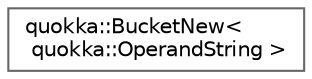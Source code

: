 digraph "Graphical Class Hierarchy"
{
 // LATEX_PDF_SIZE
  bgcolor="transparent";
  edge [fontname=Helvetica,fontsize=10,labelfontname=Helvetica,labelfontsize=10];
  node [fontname=Helvetica,fontsize=10,shape=box,height=0.2,width=0.4];
  rankdir="LR";
  Node0 [id="Node000000",label="quokka::BucketNew\<\l quokka::OperandString \>",height=0.2,width=0.4,color="grey40", fillcolor="white", style="filled",URL="$classquokka_1_1BucketNew.html",tooltip=" "];
}

